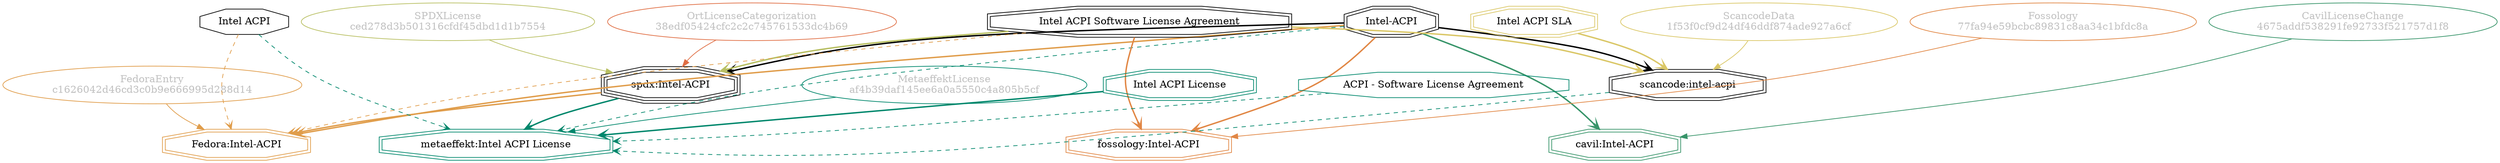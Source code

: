 strict digraph {
    node [shape=box];
    graph [splines=curved];
    2349 [label="SPDXLicense\nced278d3b501316cfdf45dbd1d1b7554"
         ,fontcolor=gray
         ,color="#b8bf62"
         ,fillcolor="beige;1"
         ,shape=ellipse];
    2350 [label="spdx:Intel-ACPI"
         ,shape=tripleoctagon];
    2351 [label="Intel-ACPI"
         ,shape=doubleoctagon];
    2352 [label="Intel ACPI Software License Agreement"
         ,shape=doubleoctagon];
    6818 [label="FedoraEntry\nc1626042d46cd3c0b9e666995d288d14"
         ,fontcolor=gray
         ,color="#e09d4b"
         ,fillcolor="beige;1"
         ,shape=ellipse];
    6819 [label="Fedora:Intel-ACPI"
         ,color="#e09d4b"
         ,shape=doubleoctagon];
    6820 [label="Intel ACPI"
         ,shape=octagon];
    17530 [label="ScancodeData\n1f53f0cf9d24df46ddf874ade927a6cf"
          ,fontcolor=gray
          ,color="#dac767"
          ,fillcolor="beige;1"
          ,shape=ellipse];
    17531 [label="scancode:intel-acpi"
          ,shape=doubleoctagon];
    17532 [label="Intel ACPI SLA"
          ,color="#dac767"
          ,shape=doubleoctagon];
    27488 [label="Fossology\n77fa94e59bcbc89831c8aa34c1bfdc8a"
          ,fontcolor=gray
          ,color="#e18745"
          ,fillcolor="beige;1"
          ,shape=ellipse];
    27489 [label="fossology:Intel-ACPI"
          ,color="#e18745"
          ,shape=doubleoctagon];
    28770 [label="OrtLicenseCategorization\n38edf05424cfc2c2c745761533dc4b69"
          ,fontcolor=gray
          ,color="#e06f45"
          ,fillcolor="beige;1"
          ,shape=ellipse];
    36999 [label="CavilLicenseChange\n4675addf538291fe92733f521757d1f8"
          ,fontcolor=gray
          ,color="#379469"
          ,fillcolor="beige;1"
          ,shape=ellipse];
    37000 [label="cavil:Intel-ACPI"
          ,color="#379469"
          ,shape=doubleoctagon];
    43630 [label="MetaeffektLicense\naf4b39daf145ee6a0a5550c4a805b5cf"
          ,fontcolor=gray
          ,color="#00876c"
          ,fillcolor="beige;1"
          ,shape=ellipse];
    43631 [label="metaeffekt:Intel ACPI License"
          ,color="#00876c"
          ,shape=doubleoctagon];
    43632 [label="Intel ACPI License"
          ,color="#00876c"
          ,shape=doubleoctagon];
    43633 [label="ACPI - Software License Agreement"
          ,color="#00876c"
          ,shape=octagon];
    2349 -> 2350 [weight=0.5
                 ,color="#b8bf62"];
    2350 -> 6819 [style=bold
                 ,arrowhead=vee
                 ,weight=0.7
                 ,color="#e09d4b"];
    2350 -> 43631 [style=bold
                  ,arrowhead=vee
                  ,weight=0.7
                  ,color="#00876c"];
    2351 -> 2350 [style=bold
                 ,arrowhead=vee
                 ,weight=0.7];
    2351 -> 6819 [style=bold
                 ,arrowhead=vee
                 ,weight=0.7
                 ,color="#e09d4b"];
    2351 -> 17531 [style=bold
                  ,arrowhead=vee
                  ,weight=0.7];
    2351 -> 27489 [style=bold
                  ,arrowhead=vee
                  ,weight=0.7
                  ,color="#e18745"];
    2351 -> 37000 [style=bold
                  ,arrowhead=vee
                  ,weight=0.7
                  ,color="#379469"];
    2351 -> 37000 [style=bold
                  ,arrowhead=vee
                  ,weight=0.7
                  ,color="#379469"];
    2351 -> 43631 [style=dashed
                  ,arrowhead=vee
                  ,weight=0.5
                  ,color="#00876c"];
    2352 -> 2350 [style=bold
                 ,arrowhead=vee
                 ,weight=0.7
                 ,color="#b8bf62"];
    2352 -> 6819 [style=dashed
                 ,arrowhead=vee
                 ,weight=0.5
                 ,color="#e09d4b"];
    2352 -> 17531 [style=bold
                  ,arrowhead=vee
                  ,weight=0.7
                  ,color="#dac767"];
    2352 -> 27489 [style=bold
                  ,arrowhead=vee
                  ,weight=0.7
                  ,color="#e18745"];
    6818 -> 6819 [weight=0.5
                 ,color="#e09d4b"];
    6820 -> 6819 [style=dashed
                 ,arrowhead=vee
                 ,weight=0.5
                 ,color="#e09d4b"];
    6820 -> 43631 [style=dashed
                  ,arrowhead=vee
                  ,weight=0.5
                  ,color="#00876c"];
    17530 -> 17531 [weight=0.5
                   ,color="#dac767"];
    17531 -> 43631 [style=dashed
                   ,arrowhead=vee
                   ,weight=0.5
                   ,color="#00876c"];
    17532 -> 17531 [style=bold
                   ,arrowhead=vee
                   ,weight=0.7
                   ,color="#dac767"];
    27488 -> 27489 [weight=0.5
                   ,color="#e18745"];
    28770 -> 2350 [weight=0.5
                  ,color="#e06f45"];
    36999 -> 37000 [weight=0.5
                   ,color="#379469"];
    43630 -> 43631 [weight=0.5
                   ,color="#00876c"];
    43632 -> 43631 [style=bold
                   ,arrowhead=vee
                   ,weight=0.7
                   ,color="#00876c"];
    43633 -> 43631 [style=dashed
                   ,arrowhead=vee
                   ,weight=0.5
                   ,color="#00876c"];
}
